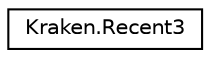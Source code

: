digraph "Graphical Class Hierarchy"
{
 // LATEX_PDF_SIZE
  edge [fontname="Helvetica",fontsize="10",labelfontname="Helvetica",labelfontsize="10"];
  node [fontname="Helvetica",fontsize="10",shape=record];
  rankdir="LR";
  Node0 [label="Kraken.Recent3",height=0.2,width=0.4,color="black", fillcolor="white", style="filled",URL="$class_kraken_1_1_recent3.html",tooltip=" "];
}
